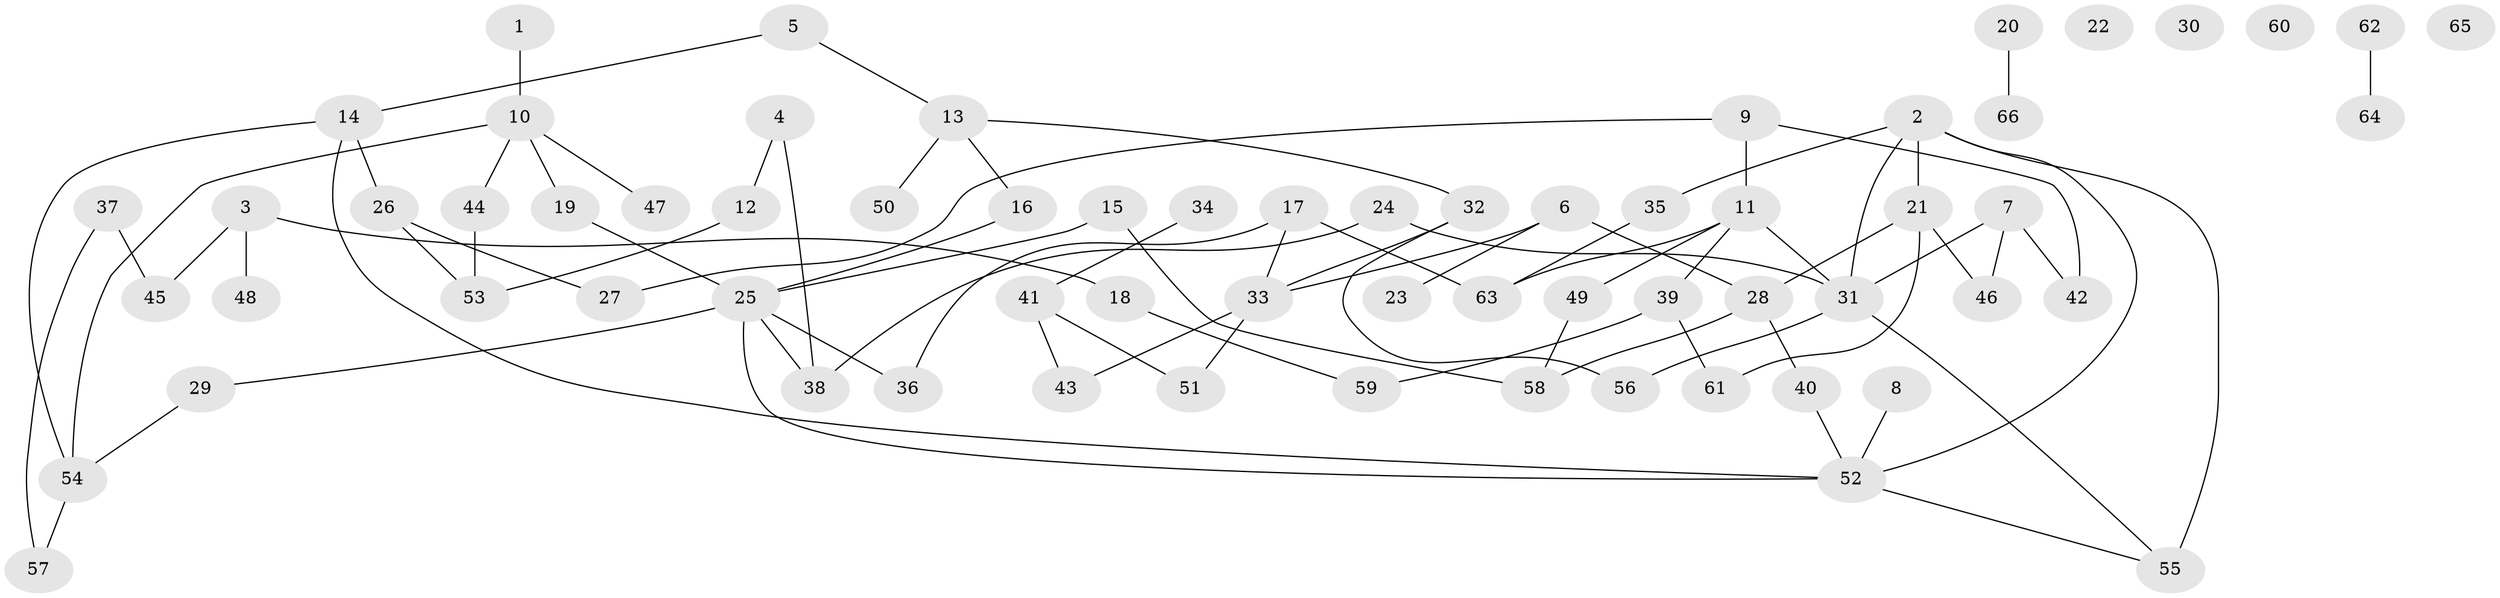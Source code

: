 // Generated by graph-tools (version 1.1) at 2025/39/03/09/25 04:39:22]
// undirected, 66 vertices, 81 edges
graph export_dot {
graph [start="1"]
  node [color=gray90,style=filled];
  1;
  2;
  3;
  4;
  5;
  6;
  7;
  8;
  9;
  10;
  11;
  12;
  13;
  14;
  15;
  16;
  17;
  18;
  19;
  20;
  21;
  22;
  23;
  24;
  25;
  26;
  27;
  28;
  29;
  30;
  31;
  32;
  33;
  34;
  35;
  36;
  37;
  38;
  39;
  40;
  41;
  42;
  43;
  44;
  45;
  46;
  47;
  48;
  49;
  50;
  51;
  52;
  53;
  54;
  55;
  56;
  57;
  58;
  59;
  60;
  61;
  62;
  63;
  64;
  65;
  66;
  1 -- 10;
  2 -- 21;
  2 -- 31;
  2 -- 35;
  2 -- 52;
  2 -- 55;
  3 -- 18;
  3 -- 45;
  3 -- 48;
  4 -- 12;
  4 -- 38;
  5 -- 13;
  5 -- 14;
  6 -- 23;
  6 -- 28;
  6 -- 33;
  7 -- 31;
  7 -- 42;
  7 -- 46;
  8 -- 52;
  9 -- 11;
  9 -- 27;
  9 -- 42;
  10 -- 19;
  10 -- 44;
  10 -- 47;
  10 -- 54;
  11 -- 31;
  11 -- 39;
  11 -- 49;
  11 -- 63;
  12 -- 53;
  13 -- 16;
  13 -- 32;
  13 -- 50;
  14 -- 26;
  14 -- 52;
  14 -- 54;
  15 -- 25;
  15 -- 58;
  16 -- 25;
  17 -- 33;
  17 -- 36;
  17 -- 63;
  18 -- 59;
  19 -- 25;
  20 -- 66;
  21 -- 28;
  21 -- 46;
  21 -- 61;
  24 -- 31;
  24 -- 38;
  25 -- 29;
  25 -- 36;
  25 -- 38;
  25 -- 52;
  26 -- 27;
  26 -- 53;
  28 -- 40;
  28 -- 58;
  29 -- 54;
  31 -- 55;
  31 -- 56;
  32 -- 33;
  32 -- 56;
  33 -- 43;
  33 -- 51;
  34 -- 41;
  35 -- 63;
  37 -- 45;
  37 -- 57;
  39 -- 59;
  39 -- 61;
  40 -- 52;
  41 -- 43;
  41 -- 51;
  44 -- 53;
  49 -- 58;
  52 -- 55;
  54 -- 57;
  62 -- 64;
}
